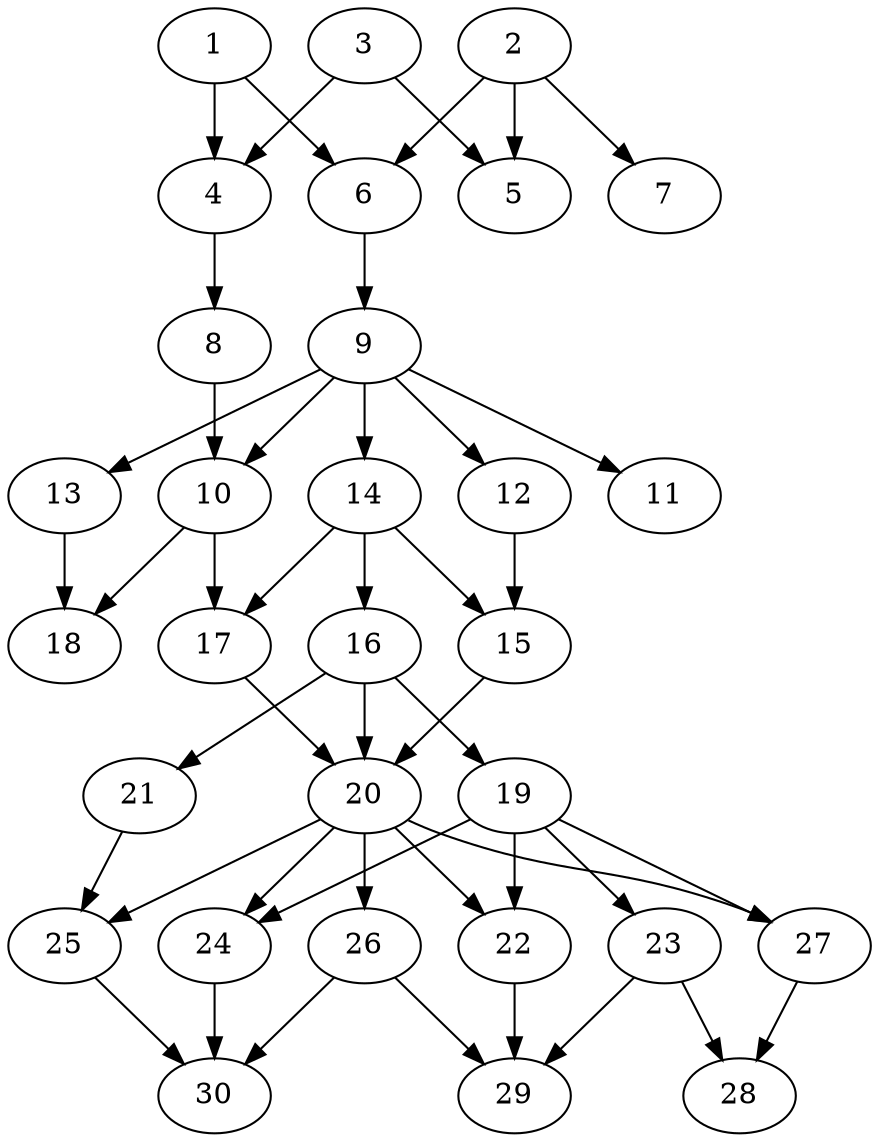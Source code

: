 // DAG automatically generated by daggen at Thu Oct  3 14:04:18 2019
// ./daggen --dot -n 30 --ccr 0.5 --fat 0.5 --regular 0.5 --density 0.6 --mindata 5242880 --maxdata 52428800 
digraph G {
  1 [size="87115776", alpha="0.03", expect_size="43557888"] 
  1 -> 4 [size ="43557888"]
  1 -> 6 [size ="43557888"]
  2 [size="31666176", alpha="0.02", expect_size="15833088"] 
  2 -> 5 [size ="15833088"]
  2 -> 6 [size ="15833088"]
  2 -> 7 [size ="15833088"]
  3 [size="75560960", alpha="0.15", expect_size="37780480"] 
  3 -> 4 [size ="37780480"]
  3 -> 5 [size ="37780480"]
  4 [size="81545216", alpha="0.08", expect_size="40772608"] 
  4 -> 8 [size ="40772608"]
  5 [size="36425728", alpha="0.01", expect_size="18212864"] 
  6 [size="78073856", alpha="0.14", expect_size="39036928"] 
  6 -> 9 [size ="39036928"]
  7 [size="16441344", alpha="0.00", expect_size="8220672"] 
  8 [size="62437376", alpha="0.03", expect_size="31218688"] 
  8 -> 10 [size ="31218688"]
  9 [size="98033664", alpha="0.14", expect_size="49016832"] 
  9 -> 10 [size ="49016832"]
  9 -> 11 [size ="49016832"]
  9 -> 12 [size ="49016832"]
  9 -> 13 [size ="49016832"]
  9 -> 14 [size ="49016832"]
  10 [size="46370816", alpha="0.10", expect_size="23185408"] 
  10 -> 17 [size ="23185408"]
  10 -> 18 [size ="23185408"]
  11 [size="32876544", alpha="0.13", expect_size="16438272"] 
  12 [size="44859392", alpha="0.05", expect_size="22429696"] 
  12 -> 15 [size ="22429696"]
  13 [size="55197696", alpha="0.11", expect_size="27598848"] 
  13 -> 18 [size ="27598848"]
  14 [size="30025728", alpha="0.11", expect_size="15012864"] 
  14 -> 15 [size ="15012864"]
  14 -> 16 [size ="15012864"]
  14 -> 17 [size ="15012864"]
  15 [size="66979840", alpha="0.09", expect_size="33489920"] 
  15 -> 20 [size ="33489920"]
  16 [size="73259008", alpha="0.06", expect_size="36629504"] 
  16 -> 19 [size ="36629504"]
  16 -> 20 [size ="36629504"]
  16 -> 21 [size ="36629504"]
  17 [size="46411776", alpha="0.09", expect_size="23205888"] 
  17 -> 20 [size ="23205888"]
  18 [size="47835136", alpha="0.15", expect_size="23917568"] 
  19 [size="61116416", alpha="0.00", expect_size="30558208"] 
  19 -> 22 [size ="30558208"]
  19 -> 23 [size ="30558208"]
  19 -> 24 [size ="30558208"]
  19 -> 27 [size ="30558208"]
  20 [size="33851392", alpha="0.10", expect_size="16925696"] 
  20 -> 22 [size ="16925696"]
  20 -> 24 [size ="16925696"]
  20 -> 25 [size ="16925696"]
  20 -> 26 [size ="16925696"]
  20 -> 27 [size ="16925696"]
  21 [size="79417344", alpha="0.15", expect_size="39708672"] 
  21 -> 25 [size ="39708672"]
  22 [size="47106048", alpha="0.05", expect_size="23553024"] 
  22 -> 29 [size ="23553024"]
  23 [size="71794688", alpha="0.09", expect_size="35897344"] 
  23 -> 28 [size ="35897344"]
  23 -> 29 [size ="35897344"]
  24 [size="28596224", alpha="0.08", expect_size="14298112"] 
  24 -> 30 [size ="14298112"]
  25 [size="81453056", alpha="0.12", expect_size="40726528"] 
  25 -> 30 [size ="40726528"]
  26 [size="29650944", alpha="0.10", expect_size="14825472"] 
  26 -> 29 [size ="14825472"]
  26 -> 30 [size ="14825472"]
  27 [size="58593280", alpha="0.10", expect_size="29296640"] 
  27 -> 28 [size ="29296640"]
  28 [size="102092800", alpha="0.01", expect_size="51046400"] 
  29 [size="76414976", alpha="0.11", expect_size="38207488"] 
  30 [size="78583808", alpha="0.08", expect_size="39291904"] 
}
